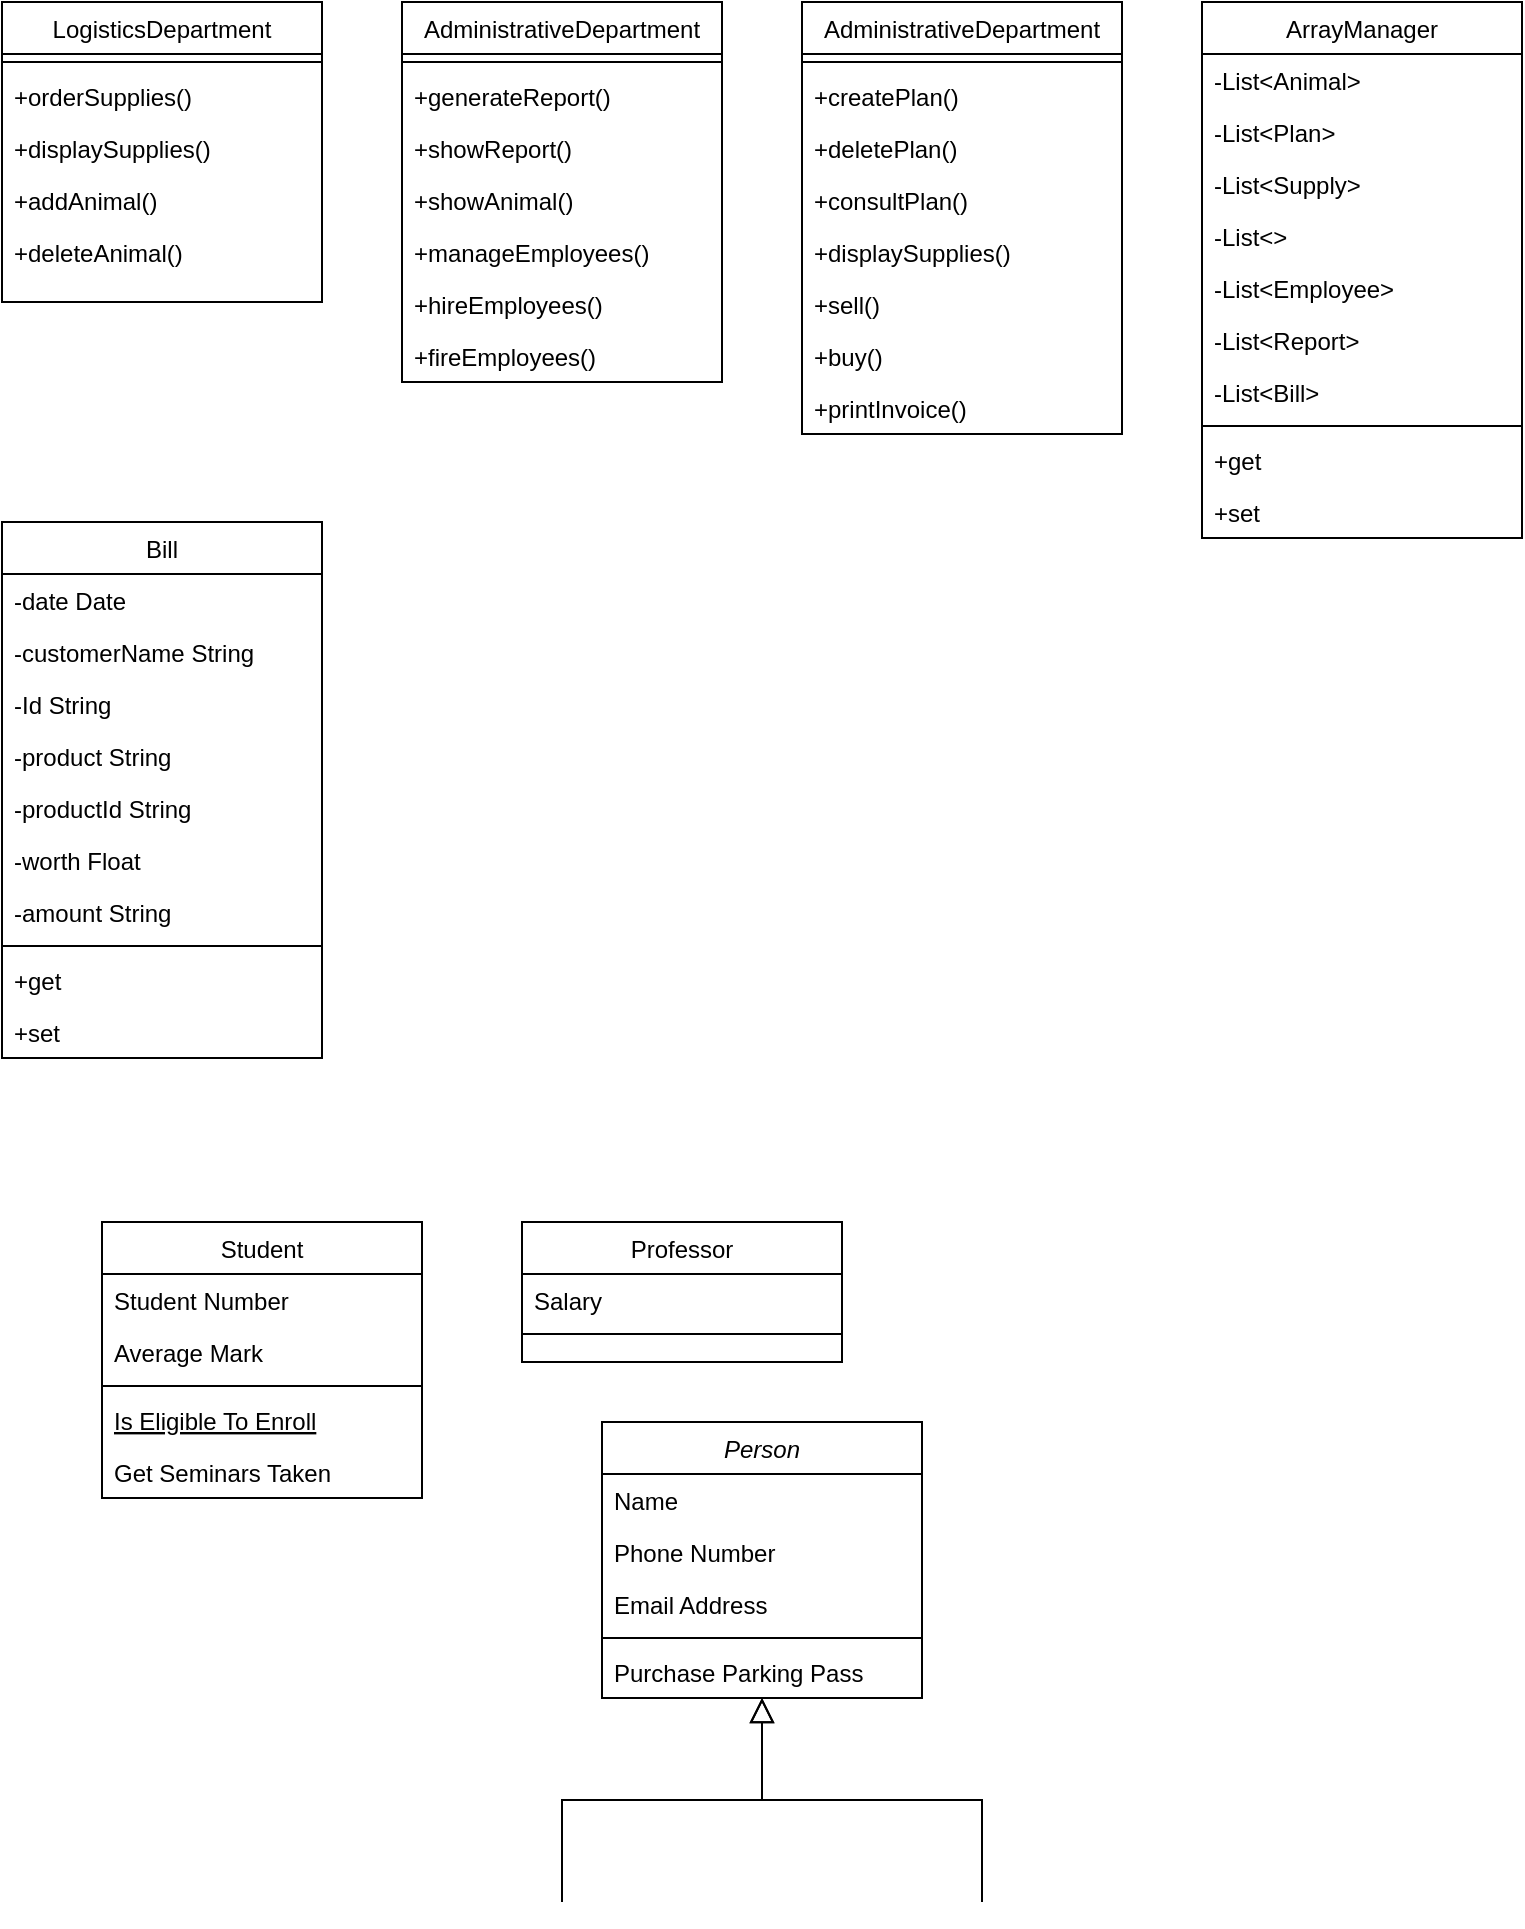 <mxfile version="21.0.4" type="github">
  <diagram id="C5RBs43oDa-KdzZeNtuy" name="Page-1">
    <mxGraphModel dx="784" dy="484" grid="1" gridSize="10" guides="1" tooltips="1" connect="1" arrows="1" fold="1" page="1" pageScale="1" pageWidth="827" pageHeight="1169" math="0" shadow="0">
      <root>
        <mxCell id="WIyWlLk6GJQsqaUBKTNV-0" />
        <mxCell id="WIyWlLk6GJQsqaUBKTNV-1" parent="WIyWlLk6GJQsqaUBKTNV-0" />
        <mxCell id="zkfFHV4jXpPFQw0GAbJ--0" value="Person" style="swimlane;fontStyle=2;align=center;verticalAlign=top;childLayout=stackLayout;horizontal=1;startSize=26;horizontalStack=0;resizeParent=1;resizeLast=0;collapsible=1;marginBottom=0;rounded=0;shadow=0;strokeWidth=1;" parent="WIyWlLk6GJQsqaUBKTNV-1" vertex="1">
          <mxGeometry x="350" y="780" width="160" height="138" as="geometry">
            <mxRectangle x="230" y="140" width="160" height="26" as="alternateBounds" />
          </mxGeometry>
        </mxCell>
        <mxCell id="zkfFHV4jXpPFQw0GAbJ--1" value="Name" style="text;align=left;verticalAlign=top;spacingLeft=4;spacingRight=4;overflow=hidden;rotatable=0;points=[[0,0.5],[1,0.5]];portConstraint=eastwest;" parent="zkfFHV4jXpPFQw0GAbJ--0" vertex="1">
          <mxGeometry y="26" width="160" height="26" as="geometry" />
        </mxCell>
        <mxCell id="zkfFHV4jXpPFQw0GAbJ--2" value="Phone Number" style="text;align=left;verticalAlign=top;spacingLeft=4;spacingRight=4;overflow=hidden;rotatable=0;points=[[0,0.5],[1,0.5]];portConstraint=eastwest;rounded=0;shadow=0;html=0;" parent="zkfFHV4jXpPFQw0GAbJ--0" vertex="1">
          <mxGeometry y="52" width="160" height="26" as="geometry" />
        </mxCell>
        <mxCell id="zkfFHV4jXpPFQw0GAbJ--3" value="Email Address" style="text;align=left;verticalAlign=top;spacingLeft=4;spacingRight=4;overflow=hidden;rotatable=0;points=[[0,0.5],[1,0.5]];portConstraint=eastwest;rounded=0;shadow=0;html=0;" parent="zkfFHV4jXpPFQw0GAbJ--0" vertex="1">
          <mxGeometry y="78" width="160" height="26" as="geometry" />
        </mxCell>
        <mxCell id="zkfFHV4jXpPFQw0GAbJ--4" value="" style="line;html=1;strokeWidth=1;align=left;verticalAlign=middle;spacingTop=-1;spacingLeft=3;spacingRight=3;rotatable=0;labelPosition=right;points=[];portConstraint=eastwest;" parent="zkfFHV4jXpPFQw0GAbJ--0" vertex="1">
          <mxGeometry y="104" width="160" height="8" as="geometry" />
        </mxCell>
        <mxCell id="zkfFHV4jXpPFQw0GAbJ--5" value="Purchase Parking Pass" style="text;align=left;verticalAlign=top;spacingLeft=4;spacingRight=4;overflow=hidden;rotatable=0;points=[[0,0.5],[1,0.5]];portConstraint=eastwest;" parent="zkfFHV4jXpPFQw0GAbJ--0" vertex="1">
          <mxGeometry y="112" width="160" height="26" as="geometry" />
        </mxCell>
        <mxCell id="zkfFHV4jXpPFQw0GAbJ--6" value="Student" style="swimlane;fontStyle=0;align=center;verticalAlign=top;childLayout=stackLayout;horizontal=1;startSize=26;horizontalStack=0;resizeParent=1;resizeLast=0;collapsible=1;marginBottom=0;rounded=0;shadow=0;strokeWidth=1;" parent="WIyWlLk6GJQsqaUBKTNV-1" vertex="1">
          <mxGeometry x="100" y="680" width="160" height="138" as="geometry">
            <mxRectangle x="130" y="380" width="160" height="26" as="alternateBounds" />
          </mxGeometry>
        </mxCell>
        <mxCell id="zkfFHV4jXpPFQw0GAbJ--7" value="Student Number" style="text;align=left;verticalAlign=top;spacingLeft=4;spacingRight=4;overflow=hidden;rotatable=0;points=[[0,0.5],[1,0.5]];portConstraint=eastwest;" parent="zkfFHV4jXpPFQw0GAbJ--6" vertex="1">
          <mxGeometry y="26" width="160" height="26" as="geometry" />
        </mxCell>
        <mxCell id="zkfFHV4jXpPFQw0GAbJ--8" value="Average Mark" style="text;align=left;verticalAlign=top;spacingLeft=4;spacingRight=4;overflow=hidden;rotatable=0;points=[[0,0.5],[1,0.5]];portConstraint=eastwest;rounded=0;shadow=0;html=0;" parent="zkfFHV4jXpPFQw0GAbJ--6" vertex="1">
          <mxGeometry y="52" width="160" height="26" as="geometry" />
        </mxCell>
        <mxCell id="zkfFHV4jXpPFQw0GAbJ--9" value="" style="line;html=1;strokeWidth=1;align=left;verticalAlign=middle;spacingTop=-1;spacingLeft=3;spacingRight=3;rotatable=0;labelPosition=right;points=[];portConstraint=eastwest;" parent="zkfFHV4jXpPFQw0GAbJ--6" vertex="1">
          <mxGeometry y="78" width="160" height="8" as="geometry" />
        </mxCell>
        <mxCell id="zkfFHV4jXpPFQw0GAbJ--10" value="Is Eligible To Enroll" style="text;align=left;verticalAlign=top;spacingLeft=4;spacingRight=4;overflow=hidden;rotatable=0;points=[[0,0.5],[1,0.5]];portConstraint=eastwest;fontStyle=4" parent="zkfFHV4jXpPFQw0GAbJ--6" vertex="1">
          <mxGeometry y="86" width="160" height="26" as="geometry" />
        </mxCell>
        <mxCell id="zkfFHV4jXpPFQw0GAbJ--11" value="Get Seminars Taken" style="text;align=left;verticalAlign=top;spacingLeft=4;spacingRight=4;overflow=hidden;rotatable=0;points=[[0,0.5],[1,0.5]];portConstraint=eastwest;" parent="zkfFHV4jXpPFQw0GAbJ--6" vertex="1">
          <mxGeometry y="112" width="160" height="26" as="geometry" />
        </mxCell>
        <mxCell id="zkfFHV4jXpPFQw0GAbJ--12" value="" style="endArrow=block;endSize=10;endFill=0;shadow=0;strokeWidth=1;rounded=0;edgeStyle=elbowEdgeStyle;elbow=vertical;" parent="WIyWlLk6GJQsqaUBKTNV-1" target="zkfFHV4jXpPFQw0GAbJ--0" edge="1">
          <mxGeometry width="160" relative="1" as="geometry">
            <mxPoint x="330" y="1020" as="sourcePoint" />
            <mxPoint x="330" y="863" as="targetPoint" />
          </mxGeometry>
        </mxCell>
        <mxCell id="zkfFHV4jXpPFQw0GAbJ--13" value="Professor" style="swimlane;fontStyle=0;align=center;verticalAlign=top;childLayout=stackLayout;horizontal=1;startSize=26;horizontalStack=0;resizeParent=1;resizeLast=0;collapsible=1;marginBottom=0;rounded=0;shadow=0;strokeWidth=1;" parent="WIyWlLk6GJQsqaUBKTNV-1" vertex="1">
          <mxGeometry x="310" y="680" width="160" height="70" as="geometry">
            <mxRectangle x="340" y="380" width="170" height="26" as="alternateBounds" />
          </mxGeometry>
        </mxCell>
        <mxCell id="zkfFHV4jXpPFQw0GAbJ--14" value="Salary" style="text;align=left;verticalAlign=top;spacingLeft=4;spacingRight=4;overflow=hidden;rotatable=0;points=[[0,0.5],[1,0.5]];portConstraint=eastwest;" parent="zkfFHV4jXpPFQw0GAbJ--13" vertex="1">
          <mxGeometry y="26" width="160" height="26" as="geometry" />
        </mxCell>
        <mxCell id="zkfFHV4jXpPFQw0GAbJ--15" value="" style="line;html=1;strokeWidth=1;align=left;verticalAlign=middle;spacingTop=-1;spacingLeft=3;spacingRight=3;rotatable=0;labelPosition=right;points=[];portConstraint=eastwest;" parent="zkfFHV4jXpPFQw0GAbJ--13" vertex="1">
          <mxGeometry y="52" width="160" height="8" as="geometry" />
        </mxCell>
        <mxCell id="zkfFHV4jXpPFQw0GAbJ--16" value="" style="endArrow=block;endSize=10;endFill=0;shadow=0;strokeWidth=1;rounded=0;edgeStyle=elbowEdgeStyle;elbow=vertical;" parent="WIyWlLk6GJQsqaUBKTNV-1" target="zkfFHV4jXpPFQw0GAbJ--0" edge="1">
          <mxGeometry width="160" relative="1" as="geometry">
            <mxPoint x="540" y="1020" as="sourcePoint" />
            <mxPoint x="440" y="931" as="targetPoint" />
          </mxGeometry>
        </mxCell>
        <mxCell id="zkfFHV4jXpPFQw0GAbJ--17" value="LogisticsDepartment" style="swimlane;fontStyle=0;align=center;verticalAlign=top;childLayout=stackLayout;horizontal=1;startSize=26;horizontalStack=0;resizeParent=1;resizeLast=0;collapsible=1;marginBottom=0;rounded=0;shadow=0;strokeWidth=1;" parent="WIyWlLk6GJQsqaUBKTNV-1" vertex="1">
          <mxGeometry x="50" y="70" width="160" height="150" as="geometry">
            <mxRectangle x="50" y="70" width="160" height="26" as="alternateBounds" />
          </mxGeometry>
        </mxCell>
        <mxCell id="zkfFHV4jXpPFQw0GAbJ--23" value="" style="line;html=1;strokeWidth=1;align=left;verticalAlign=middle;spacingTop=-1;spacingLeft=3;spacingRight=3;rotatable=0;labelPosition=right;points=[];portConstraint=eastwest;" parent="zkfFHV4jXpPFQw0GAbJ--17" vertex="1">
          <mxGeometry y="26" width="160" height="8" as="geometry" />
        </mxCell>
        <mxCell id="zkfFHV4jXpPFQw0GAbJ--24" value="+orderSupplies()" style="text;align=left;verticalAlign=top;spacingLeft=4;spacingRight=4;overflow=hidden;rotatable=0;points=[[0,0.5],[1,0.5]];portConstraint=eastwest;" parent="zkfFHV4jXpPFQw0GAbJ--17" vertex="1">
          <mxGeometry y="34" width="160" height="26" as="geometry" />
        </mxCell>
        <mxCell id="_vRCkyNgG1fAGyxZpwAP-0" value="+displaySupplies()" style="text;align=left;verticalAlign=top;spacingLeft=4;spacingRight=4;overflow=hidden;rotatable=0;points=[[0,0.5],[1,0.5]];portConstraint=eastwest;" vertex="1" parent="zkfFHV4jXpPFQw0GAbJ--17">
          <mxGeometry y="60" width="160" height="26" as="geometry" />
        </mxCell>
        <mxCell id="_vRCkyNgG1fAGyxZpwAP-1" value="+addAnimal()" style="text;align=left;verticalAlign=top;spacingLeft=4;spacingRight=4;overflow=hidden;rotatable=0;points=[[0,0.5],[1,0.5]];portConstraint=eastwest;" vertex="1" parent="zkfFHV4jXpPFQw0GAbJ--17">
          <mxGeometry y="86" width="160" height="26" as="geometry" />
        </mxCell>
        <mxCell id="_vRCkyNgG1fAGyxZpwAP-2" value="+deleteAnimal()" style="text;align=left;verticalAlign=top;spacingLeft=4;spacingRight=4;overflow=hidden;rotatable=0;points=[[0,0.5],[1,0.5]];portConstraint=eastwest;" vertex="1" parent="zkfFHV4jXpPFQw0GAbJ--17">
          <mxGeometry y="112" width="160" height="26" as="geometry" />
        </mxCell>
        <mxCell id="_vRCkyNgG1fAGyxZpwAP-3" value="AdministrativeDepartment" style="swimlane;fontStyle=0;align=center;verticalAlign=top;childLayout=stackLayout;horizontal=1;startSize=26;horizontalStack=0;resizeParent=1;resizeLast=0;collapsible=1;marginBottom=0;rounded=0;shadow=0;strokeWidth=1;" vertex="1" parent="WIyWlLk6GJQsqaUBKTNV-1">
          <mxGeometry x="250" y="70" width="160" height="190" as="geometry">
            <mxRectangle x="50" y="70" width="160" height="26" as="alternateBounds" />
          </mxGeometry>
        </mxCell>
        <mxCell id="_vRCkyNgG1fAGyxZpwAP-4" value="" style="line;html=1;strokeWidth=1;align=left;verticalAlign=middle;spacingTop=-1;spacingLeft=3;spacingRight=3;rotatable=0;labelPosition=right;points=[];portConstraint=eastwest;" vertex="1" parent="_vRCkyNgG1fAGyxZpwAP-3">
          <mxGeometry y="26" width="160" height="8" as="geometry" />
        </mxCell>
        <mxCell id="_vRCkyNgG1fAGyxZpwAP-5" value="+generateReport()" style="text;align=left;verticalAlign=top;spacingLeft=4;spacingRight=4;overflow=hidden;rotatable=0;points=[[0,0.5],[1,0.5]];portConstraint=eastwest;" vertex="1" parent="_vRCkyNgG1fAGyxZpwAP-3">
          <mxGeometry y="34" width="160" height="26" as="geometry" />
        </mxCell>
        <mxCell id="_vRCkyNgG1fAGyxZpwAP-10" value="+showReport()" style="text;align=left;verticalAlign=top;spacingLeft=4;spacingRight=4;overflow=hidden;rotatable=0;points=[[0,0.5],[1,0.5]];portConstraint=eastwest;" vertex="1" parent="_vRCkyNgG1fAGyxZpwAP-3">
          <mxGeometry y="60" width="160" height="26" as="geometry" />
        </mxCell>
        <mxCell id="_vRCkyNgG1fAGyxZpwAP-6" value="+showAnimal()" style="text;align=left;verticalAlign=top;spacingLeft=4;spacingRight=4;overflow=hidden;rotatable=0;points=[[0,0.5],[1,0.5]];portConstraint=eastwest;" vertex="1" parent="_vRCkyNgG1fAGyxZpwAP-3">
          <mxGeometry y="86" width="160" height="26" as="geometry" />
        </mxCell>
        <mxCell id="_vRCkyNgG1fAGyxZpwAP-7" value="+manageEmployees()" style="text;align=left;verticalAlign=top;spacingLeft=4;spacingRight=4;overflow=hidden;rotatable=0;points=[[0,0.5],[1,0.5]];portConstraint=eastwest;" vertex="1" parent="_vRCkyNgG1fAGyxZpwAP-3">
          <mxGeometry y="112" width="160" height="26" as="geometry" />
        </mxCell>
        <mxCell id="_vRCkyNgG1fAGyxZpwAP-8" value="+hireEmployees()" style="text;align=left;verticalAlign=top;spacingLeft=4;spacingRight=4;overflow=hidden;rotatable=0;points=[[0,0.5],[1,0.5]];portConstraint=eastwest;" vertex="1" parent="_vRCkyNgG1fAGyxZpwAP-3">
          <mxGeometry y="138" width="160" height="26" as="geometry" />
        </mxCell>
        <mxCell id="_vRCkyNgG1fAGyxZpwAP-9" value="+fireEmployees()" style="text;align=left;verticalAlign=top;spacingLeft=4;spacingRight=4;overflow=hidden;rotatable=0;points=[[0,0.5],[1,0.5]];portConstraint=eastwest;" vertex="1" parent="_vRCkyNgG1fAGyxZpwAP-3">
          <mxGeometry y="164" width="160" height="26" as="geometry" />
        </mxCell>
        <mxCell id="_vRCkyNgG1fAGyxZpwAP-11" value="AdministrativeDepartment" style="swimlane;fontStyle=0;align=center;verticalAlign=top;childLayout=stackLayout;horizontal=1;startSize=26;horizontalStack=0;resizeParent=1;resizeLast=0;collapsible=1;marginBottom=0;rounded=0;shadow=0;strokeWidth=1;" vertex="1" parent="WIyWlLk6GJQsqaUBKTNV-1">
          <mxGeometry x="450" y="70" width="160" height="216" as="geometry">
            <mxRectangle x="50" y="70" width="160" height="26" as="alternateBounds" />
          </mxGeometry>
        </mxCell>
        <mxCell id="_vRCkyNgG1fAGyxZpwAP-12" value="" style="line;html=1;strokeWidth=1;align=left;verticalAlign=middle;spacingTop=-1;spacingLeft=3;spacingRight=3;rotatable=0;labelPosition=right;points=[];portConstraint=eastwest;" vertex="1" parent="_vRCkyNgG1fAGyxZpwAP-11">
          <mxGeometry y="26" width="160" height="8" as="geometry" />
        </mxCell>
        <mxCell id="_vRCkyNgG1fAGyxZpwAP-13" value="+createPlan()" style="text;align=left;verticalAlign=top;spacingLeft=4;spacingRight=4;overflow=hidden;rotatable=0;points=[[0,0.5],[1,0.5]];portConstraint=eastwest;" vertex="1" parent="_vRCkyNgG1fAGyxZpwAP-11">
          <mxGeometry y="34" width="160" height="26" as="geometry" />
        </mxCell>
        <mxCell id="_vRCkyNgG1fAGyxZpwAP-14" value="+deletePlan()" style="text;align=left;verticalAlign=top;spacingLeft=4;spacingRight=4;overflow=hidden;rotatable=0;points=[[0,0.5],[1,0.5]];portConstraint=eastwest;" vertex="1" parent="_vRCkyNgG1fAGyxZpwAP-11">
          <mxGeometry y="60" width="160" height="26" as="geometry" />
        </mxCell>
        <mxCell id="_vRCkyNgG1fAGyxZpwAP-15" value="+consultPlan()" style="text;align=left;verticalAlign=top;spacingLeft=4;spacingRight=4;overflow=hidden;rotatable=0;points=[[0,0.5],[1,0.5]];portConstraint=eastwest;" vertex="1" parent="_vRCkyNgG1fAGyxZpwAP-11">
          <mxGeometry y="86" width="160" height="26" as="geometry" />
        </mxCell>
        <mxCell id="_vRCkyNgG1fAGyxZpwAP-19" value="+displaySupplies()" style="text;align=left;verticalAlign=top;spacingLeft=4;spacingRight=4;overflow=hidden;rotatable=0;points=[[0,0.5],[1,0.5]];portConstraint=eastwest;" vertex="1" parent="_vRCkyNgG1fAGyxZpwAP-11">
          <mxGeometry y="112" width="160" height="26" as="geometry" />
        </mxCell>
        <mxCell id="_vRCkyNgG1fAGyxZpwAP-16" value="+sell()" style="text;align=left;verticalAlign=top;spacingLeft=4;spacingRight=4;overflow=hidden;rotatable=0;points=[[0,0.5],[1,0.5]];portConstraint=eastwest;" vertex="1" parent="_vRCkyNgG1fAGyxZpwAP-11">
          <mxGeometry y="138" width="160" height="26" as="geometry" />
        </mxCell>
        <mxCell id="_vRCkyNgG1fAGyxZpwAP-17" value="+buy()" style="text;align=left;verticalAlign=top;spacingLeft=4;spacingRight=4;overflow=hidden;rotatable=0;points=[[0,0.5],[1,0.5]];portConstraint=eastwest;" vertex="1" parent="_vRCkyNgG1fAGyxZpwAP-11">
          <mxGeometry y="164" width="160" height="26" as="geometry" />
        </mxCell>
        <mxCell id="_vRCkyNgG1fAGyxZpwAP-18" value="+printInvoice()" style="text;align=left;verticalAlign=top;spacingLeft=4;spacingRight=4;overflow=hidden;rotatable=0;points=[[0,0.5],[1,0.5]];portConstraint=eastwest;" vertex="1" parent="_vRCkyNgG1fAGyxZpwAP-11">
          <mxGeometry y="190" width="160" height="26" as="geometry" />
        </mxCell>
        <mxCell id="_vRCkyNgG1fAGyxZpwAP-20" value="ArrayManager" style="swimlane;fontStyle=0;align=center;verticalAlign=top;childLayout=stackLayout;horizontal=1;startSize=26;horizontalStack=0;resizeParent=1;resizeLast=0;collapsible=1;marginBottom=0;rounded=0;shadow=0;strokeWidth=1;" vertex="1" parent="WIyWlLk6GJQsqaUBKTNV-1">
          <mxGeometry x="650" y="70" width="160" height="268" as="geometry">
            <mxRectangle x="50" y="70" width="160" height="26" as="alternateBounds" />
          </mxGeometry>
        </mxCell>
        <mxCell id="_vRCkyNgG1fAGyxZpwAP-22" value="-List&lt;Animal&gt;" style="text;align=left;verticalAlign=top;spacingLeft=4;spacingRight=4;overflow=hidden;rotatable=0;points=[[0,0.5],[1,0.5]];portConstraint=eastwest;" vertex="1" parent="_vRCkyNgG1fAGyxZpwAP-20">
          <mxGeometry y="26" width="160" height="26" as="geometry" />
        </mxCell>
        <mxCell id="_vRCkyNgG1fAGyxZpwAP-30" value="-List&lt;Plan&gt;" style="text;align=left;verticalAlign=top;spacingLeft=4;spacingRight=4;overflow=hidden;rotatable=0;points=[[0,0.5],[1,0.5]];portConstraint=eastwest;" vertex="1" parent="_vRCkyNgG1fAGyxZpwAP-20">
          <mxGeometry y="52" width="160" height="26" as="geometry" />
        </mxCell>
        <mxCell id="_vRCkyNgG1fAGyxZpwAP-29" value="-List&lt;Supply&gt;" style="text;align=left;verticalAlign=top;spacingLeft=4;spacingRight=4;overflow=hidden;rotatable=0;points=[[0,0.5],[1,0.5]];portConstraint=eastwest;" vertex="1" parent="_vRCkyNgG1fAGyxZpwAP-20">
          <mxGeometry y="78" width="160" height="26" as="geometry" />
        </mxCell>
        <mxCell id="_vRCkyNgG1fAGyxZpwAP-31" value="-List&lt;&gt;" style="text;align=left;verticalAlign=top;spacingLeft=4;spacingRight=4;overflow=hidden;rotatable=0;points=[[0,0.5],[1,0.5]];portConstraint=eastwest;" vertex="1" parent="_vRCkyNgG1fAGyxZpwAP-20">
          <mxGeometry y="104" width="160" height="26" as="geometry" />
        </mxCell>
        <mxCell id="_vRCkyNgG1fAGyxZpwAP-33" value="-List&lt;Employee&gt;" style="text;align=left;verticalAlign=top;spacingLeft=4;spacingRight=4;overflow=hidden;rotatable=0;points=[[0,0.5],[1,0.5]];portConstraint=eastwest;" vertex="1" parent="_vRCkyNgG1fAGyxZpwAP-20">
          <mxGeometry y="130" width="160" height="26" as="geometry" />
        </mxCell>
        <mxCell id="_vRCkyNgG1fAGyxZpwAP-32" value="-List&lt;Report&gt;" style="text;align=left;verticalAlign=top;spacingLeft=4;spacingRight=4;overflow=hidden;rotatable=0;points=[[0,0.5],[1,0.5]];portConstraint=eastwest;" vertex="1" parent="_vRCkyNgG1fAGyxZpwAP-20">
          <mxGeometry y="156" width="160" height="26" as="geometry" />
        </mxCell>
        <mxCell id="_vRCkyNgG1fAGyxZpwAP-34" value="-List&lt;Bill&gt;" style="text;align=left;verticalAlign=top;spacingLeft=4;spacingRight=4;overflow=hidden;rotatable=0;points=[[0,0.5],[1,0.5]];portConstraint=eastwest;" vertex="1" parent="_vRCkyNgG1fAGyxZpwAP-20">
          <mxGeometry y="182" width="160" height="26" as="geometry" />
        </mxCell>
        <mxCell id="_vRCkyNgG1fAGyxZpwAP-21" value="" style="line;html=1;strokeWidth=1;align=left;verticalAlign=middle;spacingTop=-1;spacingLeft=3;spacingRight=3;rotatable=0;labelPosition=right;points=[];portConstraint=eastwest;" vertex="1" parent="_vRCkyNgG1fAGyxZpwAP-20">
          <mxGeometry y="208" width="160" height="8" as="geometry" />
        </mxCell>
        <mxCell id="_vRCkyNgG1fAGyxZpwAP-35" value="+get" style="text;align=left;verticalAlign=top;spacingLeft=4;spacingRight=4;overflow=hidden;rotatable=0;points=[[0,0.5],[1,0.5]];portConstraint=eastwest;" vertex="1" parent="_vRCkyNgG1fAGyxZpwAP-20">
          <mxGeometry y="216" width="160" height="26" as="geometry" />
        </mxCell>
        <mxCell id="_vRCkyNgG1fAGyxZpwAP-36" value="+set" style="text;align=left;verticalAlign=top;spacingLeft=4;spacingRight=4;overflow=hidden;rotatable=0;points=[[0,0.5],[1,0.5]];portConstraint=eastwest;" vertex="1" parent="_vRCkyNgG1fAGyxZpwAP-20">
          <mxGeometry y="242" width="160" height="26" as="geometry" />
        </mxCell>
        <mxCell id="_vRCkyNgG1fAGyxZpwAP-37" value="Bill" style="swimlane;fontStyle=0;align=center;verticalAlign=top;childLayout=stackLayout;horizontal=1;startSize=26;horizontalStack=0;resizeParent=1;resizeLast=0;collapsible=1;marginBottom=0;rounded=0;shadow=0;strokeWidth=1;" vertex="1" parent="WIyWlLk6GJQsqaUBKTNV-1">
          <mxGeometry x="50" y="330" width="160" height="268" as="geometry">
            <mxRectangle x="50" y="70" width="160" height="26" as="alternateBounds" />
          </mxGeometry>
        </mxCell>
        <mxCell id="_vRCkyNgG1fAGyxZpwAP-39" value="-date Date" style="text;align=left;verticalAlign=top;spacingLeft=4;spacingRight=4;overflow=hidden;rotatable=0;points=[[0,0.5],[1,0.5]];portConstraint=eastwest;" vertex="1" parent="_vRCkyNgG1fAGyxZpwAP-37">
          <mxGeometry y="26" width="160" height="26" as="geometry" />
        </mxCell>
        <mxCell id="_vRCkyNgG1fAGyxZpwAP-40" value="-customerName String" style="text;align=left;verticalAlign=top;spacingLeft=4;spacingRight=4;overflow=hidden;rotatable=0;points=[[0,0.5],[1,0.5]];portConstraint=eastwest;" vertex="1" parent="_vRCkyNgG1fAGyxZpwAP-37">
          <mxGeometry y="52" width="160" height="26" as="geometry" />
        </mxCell>
        <mxCell id="_vRCkyNgG1fAGyxZpwAP-41" value="-Id String" style="text;align=left;verticalAlign=top;spacingLeft=4;spacingRight=4;overflow=hidden;rotatable=0;points=[[0,0.5],[1,0.5]];portConstraint=eastwest;" vertex="1" parent="_vRCkyNgG1fAGyxZpwAP-37">
          <mxGeometry y="78" width="160" height="26" as="geometry" />
        </mxCell>
        <mxCell id="_vRCkyNgG1fAGyxZpwAP-42" value="-product String" style="text;align=left;verticalAlign=top;spacingLeft=4;spacingRight=4;overflow=hidden;rotatable=0;points=[[0,0.5],[1,0.5]];portConstraint=eastwest;" vertex="1" parent="_vRCkyNgG1fAGyxZpwAP-37">
          <mxGeometry y="104" width="160" height="26" as="geometry" />
        </mxCell>
        <mxCell id="_vRCkyNgG1fAGyxZpwAP-43" value="-productId String" style="text;align=left;verticalAlign=top;spacingLeft=4;spacingRight=4;overflow=hidden;rotatable=0;points=[[0,0.5],[1,0.5]];portConstraint=eastwest;" vertex="1" parent="_vRCkyNgG1fAGyxZpwAP-37">
          <mxGeometry y="130" width="160" height="26" as="geometry" />
        </mxCell>
        <mxCell id="_vRCkyNgG1fAGyxZpwAP-44" value="-worth Float" style="text;align=left;verticalAlign=top;spacingLeft=4;spacingRight=4;overflow=hidden;rotatable=0;points=[[0,0.5],[1,0.5]];portConstraint=eastwest;" vertex="1" parent="_vRCkyNgG1fAGyxZpwAP-37">
          <mxGeometry y="156" width="160" height="26" as="geometry" />
        </mxCell>
        <mxCell id="_vRCkyNgG1fAGyxZpwAP-48" value="-amount String" style="text;align=left;verticalAlign=top;spacingLeft=4;spacingRight=4;overflow=hidden;rotatable=0;points=[[0,0.5],[1,0.5]];portConstraint=eastwest;" vertex="1" parent="_vRCkyNgG1fAGyxZpwAP-37">
          <mxGeometry y="182" width="160" height="26" as="geometry" />
        </mxCell>
        <mxCell id="_vRCkyNgG1fAGyxZpwAP-45" value="" style="line;html=1;strokeWidth=1;align=left;verticalAlign=middle;spacingTop=-1;spacingLeft=3;spacingRight=3;rotatable=0;labelPosition=right;points=[];portConstraint=eastwest;" vertex="1" parent="_vRCkyNgG1fAGyxZpwAP-37">
          <mxGeometry y="208" width="160" height="8" as="geometry" />
        </mxCell>
        <mxCell id="_vRCkyNgG1fAGyxZpwAP-46" value="+get" style="text;align=left;verticalAlign=top;spacingLeft=4;spacingRight=4;overflow=hidden;rotatable=0;points=[[0,0.5],[1,0.5]];portConstraint=eastwest;" vertex="1" parent="_vRCkyNgG1fAGyxZpwAP-37">
          <mxGeometry y="216" width="160" height="26" as="geometry" />
        </mxCell>
        <mxCell id="_vRCkyNgG1fAGyxZpwAP-47" value="+set" style="text;align=left;verticalAlign=top;spacingLeft=4;spacingRight=4;overflow=hidden;rotatable=0;points=[[0,0.5],[1,0.5]];portConstraint=eastwest;" vertex="1" parent="_vRCkyNgG1fAGyxZpwAP-37">
          <mxGeometry y="242" width="160" height="26" as="geometry" />
        </mxCell>
      </root>
    </mxGraphModel>
  </diagram>
</mxfile>
